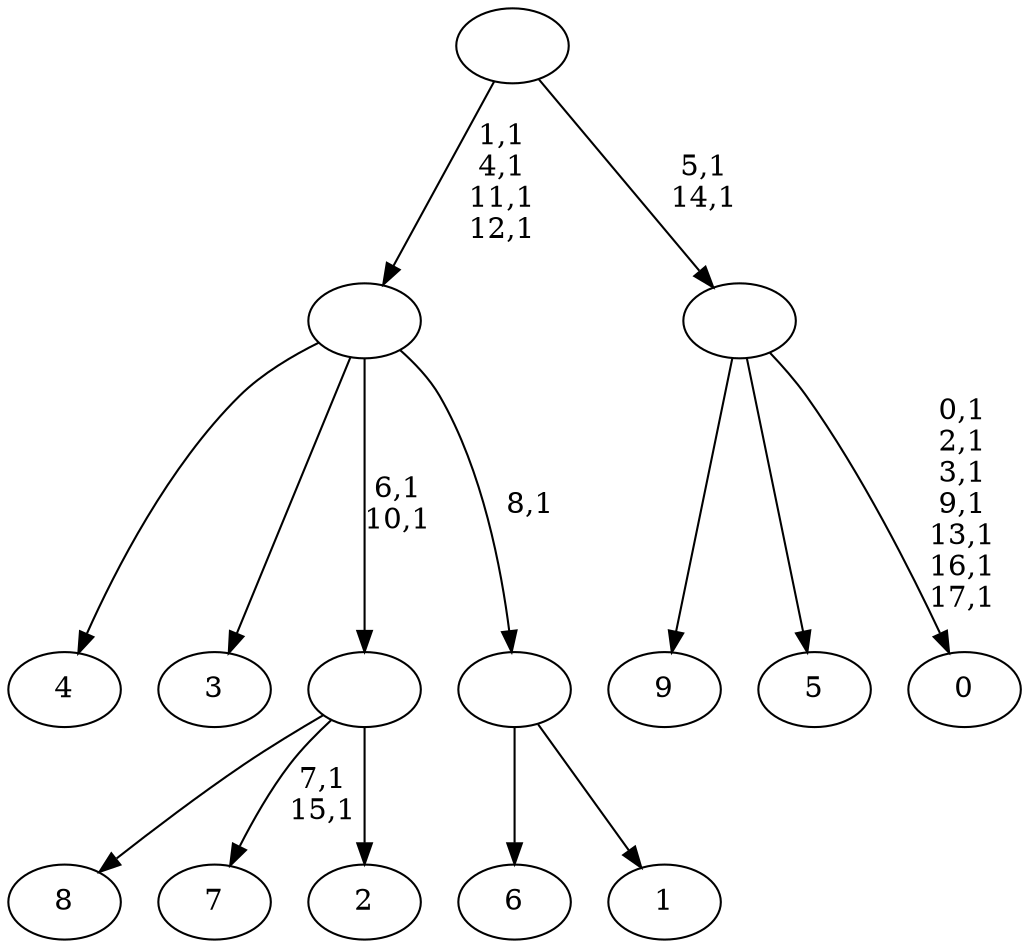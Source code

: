 digraph T {
	28 [label="9"]
	27 [label="8"]
	26 [label="7"]
	23 [label="6"]
	22 [label="5"]
	21 [label="4"]
	20 [label="3"]
	19 [label="2"]
	18 [label=""]
	16 [label="1"]
	15 [label=""]
	14 [label=""]
	10 [label="0"]
	2 [label=""]
	0 [label=""]
	18 -> 26 [label="7,1\n15,1"]
	18 -> 27 [label=""]
	18 -> 19 [label=""]
	15 -> 23 [label=""]
	15 -> 16 [label=""]
	14 -> 18 [label="6,1\n10,1"]
	14 -> 21 [label=""]
	14 -> 20 [label=""]
	14 -> 15 [label="8,1"]
	2 -> 10 [label="0,1\n2,1\n3,1\n9,1\n13,1\n16,1\n17,1"]
	2 -> 28 [label=""]
	2 -> 22 [label=""]
	0 -> 2 [label="5,1\n14,1"]
	0 -> 14 [label="1,1\n4,1\n11,1\n12,1"]
}
